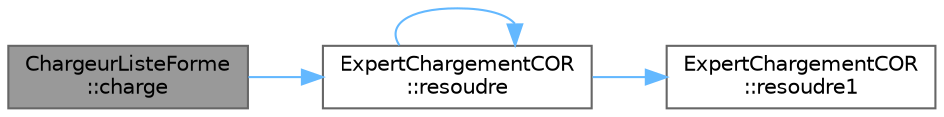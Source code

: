 digraph "ChargeurListeForme::charge"
{
 // LATEX_PDF_SIZE
  bgcolor="transparent";
  edge [fontname=Helvetica,fontsize=10,labelfontname=Helvetica,labelfontsize=10];
  node [fontname=Helvetica,fontsize=10,shape=box,height=0.2,width=0.4];
  rankdir="LR";
  Node1 [label="ChargeurListeForme\l::charge",height=0.2,width=0.4,color="gray40", fillcolor="grey60", style="filled", fontcolor="black",tooltip="Fonction qui charge et appelle le DP COR en appelant tous les Experts."];
  Node1 -> Node2 [color="steelblue1",style="solid"];
  Node2 [label="ExpertChargementCOR\l::resoudre",height=0.2,width=0.4,color="grey40", fillcolor="white", style="filled",URL="$class_expert_chargement_c_o_r.html#afa769e689a6b5630f95d3d5310c2672b",tooltip="Méthode du Design Pattern Chain of Responsibility."];
  Node2 -> Node2 [color="steelblue1",style="solid"];
  Node2 -> Node3 [color="steelblue1",style="solid"];
  Node3 [label="ExpertChargementCOR\l::resoudre1",height=0.2,width=0.4,color="grey40", fillcolor="white", style="filled",URL="$class_expert_chargement_c_o_r.html#a7725bcaf5551929eaec0ea4e14991e6e",tooltip="Méthode du Design Pattern Chain of Responsibility."];
}

